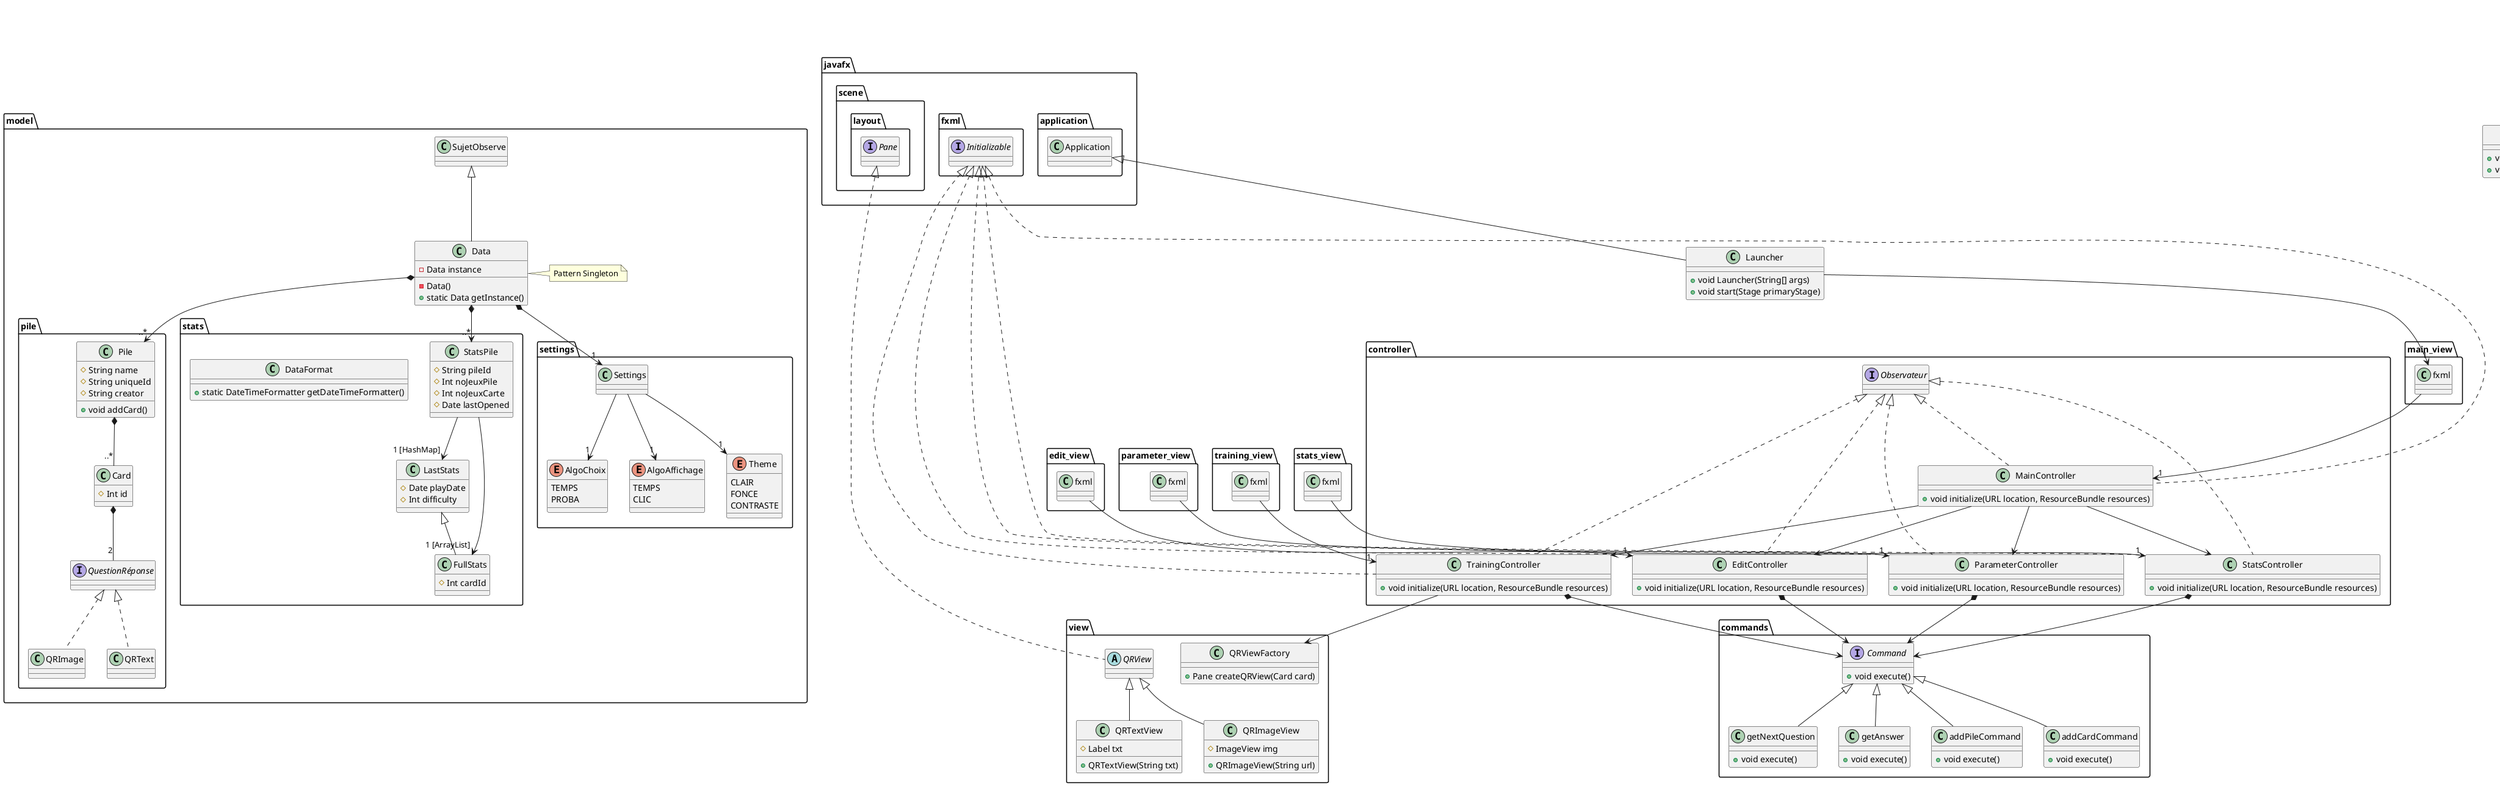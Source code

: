 @startuml class

class Launcher extends javafx.application.Application {
    + void Launcher(String[] args)
    + void start(Stage primaryStage)
}

package resources.tn.flashcards.fxml {

    object main_view.fxml {
    }

    object edit_view.fxml {
    }

    object parameter_view.fxml {
    }

    object stats_view.fxml {
    }

    object training_view.fxml {
    }

}

interface Observateur {
        + void refresh()
    }

package view {

    class QRViewFactory {
        +Pane createQRView(Card card)
    }

    abstract QRView implements javafx.scene.layout.Pane {}

    class QRTextView extends QRView {
        # Label txt
        
        + QRTextView(String txt)
    }

    class QRImageView extends QRView {
        # ImageView img
        
        + QRImageView(String url)
    }
}

package controller {

    class MainController implements javafx.fxml.Initializable, Observateur {
        +void initialize(URL location, ResourceBundle resources)
    }

    class EditController implements javafx.fxml.Initializable, Observateur {
        +void initialize(URL location, ResourceBundle resources)
    }

    class ParameterController implements javafx.fxml.Initializable, Observateur {
        +void initialize(URL location, ResourceBundle resources)
    }

    class StatsController implements javafx.fxml.Initializable, Observateur {
        +void initialize(URL location, ResourceBundle resources)
    }

    class TrainingController implements javafx.fxml.Initializable, Observateur {
        +void initialize(URL location, ResourceBundle resources)
    }

    MainController --> EditController
    MainController --> ParameterController
    MainController --> StatsController
    MainController --> TrainingController

}

TrainingController --> QRViewFactory

class SujetObserve {
        + void addObs(Observateur obs)
        + void refreshAllObs()
    }

    package commands {

        interface Command {
            + void execute()
        }

        class addPileCommand extends Command {
            + void execute()
        }

        class addCardCommand extends Command {
            + void execute()
        }

        class getNextQuestion extends Command {
            + void execute()
        }

        class getAnswer extends Command {
            + void execute()
        }
    }

    EditController *--> Command
    ParameterController *--> Command
    TrainingController *--> Command
    StatsController *--> Command

package model {

    class Data extends SujetObserve {
        - Data instance
        - Data()
        + static Data getInstance()
    }
    class Data
    note right: Pattern Singleton

    package pile {

        class Pile {
            # String name
            # String uniqueId
            # String creator

            '+ void nextCard()'

            + void addCard()
        }

        class Card {
            # Int id

            '+ Pane show()'
            '+ void turn()'
        }

        interface QuestionRéponse {
            '+ Pane show()'
            '+ void evaluate(int a)'

            '+ void edit(QuestionRéponse newValue)'
        }

        class QRText implements QuestionRéponse {}

        class QRImage implements QuestionRéponse {}

        Pile *--"..*" Card
        Card *--"2" QuestionRéponse
        'QuestionRéponseController *--"1" Data'
    }

    package stats {
        class StatsPile {
            # String pileId
            # Int noJeuxPile
            # Int noJeuxCarte
            # Date lastOpened
        }

        class LastStats {
            # Date playDate
            # Int difficulty
        }

        class FullStats extends LastStats {
            # Int cardId
        }

        class DataFormat {
            + static DateTimeFormatter getDateTimeFormatter()
        }

        StatsPile -->"1 [HashMap]" LastStats
        StatsPile -->"1 [ArrayList]" FullStats

    }

    package settings {

        class Settings {}

        enum AlgoChoix {
            TEMPS
            PROBA
        }

        enum AlgoAffichage {
            TEMPS
            CLIC
        }

        enum Theme {
            CLAIR
            FONCE
            CONTRASTE
        }

        Settings -->"1" AlgoChoix
        Settings -->"1" AlgoAffichage
        Settings -->"1" Theme
    }

    

    /'class DataController {
        + void open(URL file)
        + void saveAs(URL file)
        + void save()

        + void newPile()
        + void newCardInCurrentPile()
        + void rmCurrentPile()
        + void rmCurrentCard()
    }

    class QuestionRéponseController {
        + void changeQRForText()
        + void editText()

        + void changeQRForImage()
        + void editImage()

        + void evaluate(int a)
    }'/


    /'package user {
        class User {
            # String name
        }

        package lastPlayed {

            note "Est utilisé pour afficher la\nprochaine carte (calcul rapide)\nOn overwrite à chaque\napparition de la carte" as N1

            class LastPlayed {
                # String pileId
            }

            class Played {
                # Date playDate
                # Int difficulty
            }
        }

        User *--"..*" Stats
        User *--"1" Preferences
        User *--"..* [HashMap]" LastPlayed
        Stats *--"1" StatApprent
        Stats *--"1" QuickStat
        LastPlayed *--"..* [HashMap]" Played                                                                                                                                                                                                                                                                                           
        
    }'/

    Data *-->"..*" Pile
    Data *-->"1" Settings
    Data *-->"..*" StatsPile
}



SujetObserve *-->"*" Observateur

Launcher -->"1" main_view.fxml

main_view.fxml -->"1" MainController
edit_view.fxml -->"1" EditController
parameter_view.fxml -->"1" ParameterController
training_view.fxml -->"1" TrainingController
stats_view.fxml -->"1" StatsController

/'MainController *--"1" DataController
MainController *--"1" QuestionRéponseController



DataController *--"1" Data

Data *--"1" User'/


@enduml